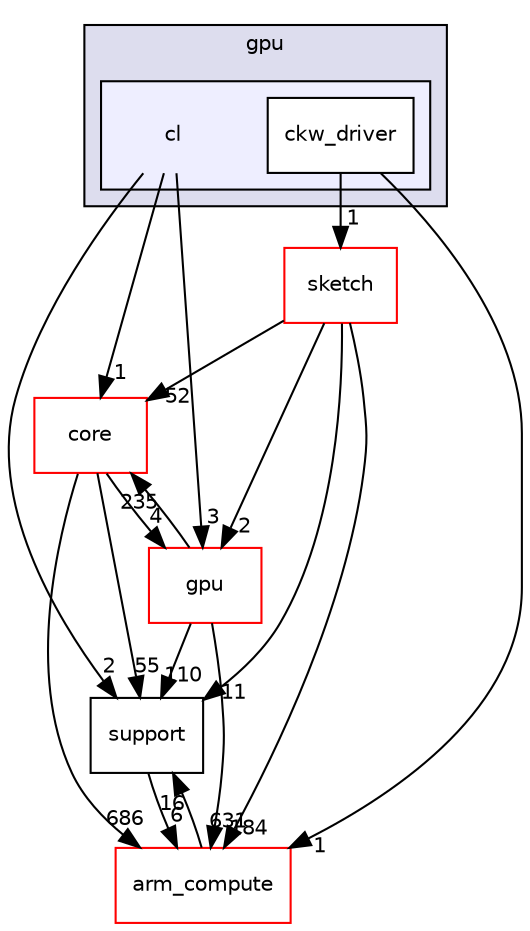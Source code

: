 digraph "src/dynamic_fusion/runtime/gpu/cl" {
  compound=true
  node [ fontsize="10", fontname="Helvetica"];
  edge [ labelfontsize="10", labelfontname="Helvetica"];
  subgraph clusterdir_084dc2df57e7ed7ac176c18ca580848e {
    graph [ bgcolor="#ddddee", pencolor="black", label="gpu" fontname="Helvetica", fontsize="10", URL="dir_084dc2df57e7ed7ac176c18ca580848e.xhtml"]
  subgraph clusterdir_19295c3848cb9fbcf1155f42ab5752ba {
    graph [ bgcolor="#eeeeff", pencolor="black", label="" URL="dir_19295c3848cb9fbcf1155f42ab5752ba.xhtml"];
    dir_19295c3848cb9fbcf1155f42ab5752ba [shape=plaintext label="cl"];
  dir_4cbecf219386db6f382530754a6157e3 [shape=box label="ckw_driver" fillcolor="white" style="filled" URL="dir_4cbecf219386db6f382530754a6157e3.xhtml"];
  }
  }
  dir_214608ef36d61442cb2b0c1c4e9a7def [shape=box label="arm_compute" fillcolor="white" style="filled" color="red" URL="dir_214608ef36d61442cb2b0c1c4e9a7def.xhtml"];
  dir_5815af820a9cc9481f1d0990a0d60286 [shape=box label="support" URL="dir_5815af820a9cc9481f1d0990a0d60286.xhtml"];
  dir_729ca8b25cabcdcb8b11b571ea7b237a [shape=box label="sketch" fillcolor="white" style="filled" color="red" URL="dir_729ca8b25cabcdcb8b11b571ea7b237a.xhtml"];
  dir_aebb8dcc11953d78e620bbef0b9e2183 [shape=box label="core" fillcolor="white" style="filled" color="red" URL="dir_aebb8dcc11953d78e620bbef0b9e2183.xhtml"];
  dir_cf895c1ed808af158264b2f3d8d7f8f0 [shape=box label="gpu" fillcolor="white" style="filled" color="red" URL="dir_cf895c1ed808af158264b2f3d8d7f8f0.xhtml"];
  dir_cf895c1ed808af158264b2f3d8d7f8f0->dir_214608ef36d61442cb2b0c1c4e9a7def [headlabel="631", labeldistance=1.5 headhref="dir_000004_000000.xhtml"];
  dir_cf895c1ed808af158264b2f3d8d7f8f0->dir_aebb8dcc11953d78e620bbef0b9e2183 [headlabel="235", labeldistance=1.5 headhref="dir_000004_000017.xhtml"];
  dir_cf895c1ed808af158264b2f3d8d7f8f0->dir_5815af820a9cc9481f1d0990a0d60286 [headlabel="110", labeldistance=1.5 headhref="dir_000004_000031.xhtml"];
  dir_729ca8b25cabcdcb8b11b571ea7b237a->dir_214608ef36d61442cb2b0c1c4e9a7def [headlabel="184", labeldistance=1.5 headhref="dir_000021_000000.xhtml"];
  dir_729ca8b25cabcdcb8b11b571ea7b237a->dir_5815af820a9cc9481f1d0990a0d60286 [headlabel="11", labeldistance=1.5 headhref="dir_000021_000031.xhtml"];
  dir_729ca8b25cabcdcb8b11b571ea7b237a->dir_aebb8dcc11953d78e620bbef0b9e2183 [headlabel="52", labeldistance=1.5 headhref="dir_000021_000017.xhtml"];
  dir_729ca8b25cabcdcb8b11b571ea7b237a->dir_cf895c1ed808af158264b2f3d8d7f8f0 [headlabel="2", labeldistance=1.5 headhref="dir_000021_000004.xhtml"];
  dir_214608ef36d61442cb2b0c1c4e9a7def->dir_5815af820a9cc9481f1d0990a0d60286 [headlabel="16", labeldistance=1.5 headhref="dir_000000_000031.xhtml"];
  dir_19295c3848cb9fbcf1155f42ab5752ba->dir_5815af820a9cc9481f1d0990a0d60286 [headlabel="2", labeldistance=1.5 headhref="dir_000501_000031.xhtml"];
  dir_19295c3848cb9fbcf1155f42ab5752ba->dir_aebb8dcc11953d78e620bbef0b9e2183 [headlabel="1", labeldistance=1.5 headhref="dir_000501_000017.xhtml"];
  dir_19295c3848cb9fbcf1155f42ab5752ba->dir_cf895c1ed808af158264b2f3d8d7f8f0 [headlabel="3", labeldistance=1.5 headhref="dir_000501_000004.xhtml"];
  dir_aebb8dcc11953d78e620bbef0b9e2183->dir_214608ef36d61442cb2b0c1c4e9a7def [headlabel="686", labeldistance=1.5 headhref="dir_000017_000000.xhtml"];
  dir_aebb8dcc11953d78e620bbef0b9e2183->dir_5815af820a9cc9481f1d0990a0d60286 [headlabel="55", labeldistance=1.5 headhref="dir_000017_000031.xhtml"];
  dir_aebb8dcc11953d78e620bbef0b9e2183->dir_cf895c1ed808af158264b2f3d8d7f8f0 [headlabel="4", labeldistance=1.5 headhref="dir_000017_000004.xhtml"];
  dir_5815af820a9cc9481f1d0990a0d60286->dir_214608ef36d61442cb2b0c1c4e9a7def [headlabel="6", labeldistance=1.5 headhref="dir_000031_000000.xhtml"];
  dir_4cbecf219386db6f382530754a6157e3->dir_214608ef36d61442cb2b0c1c4e9a7def [headlabel="1", labeldistance=1.5 headhref="dir_000502_000000.xhtml"];
  dir_4cbecf219386db6f382530754a6157e3->dir_729ca8b25cabcdcb8b11b571ea7b237a [headlabel="1", labeldistance=1.5 headhref="dir_000502_000021.xhtml"];
}
